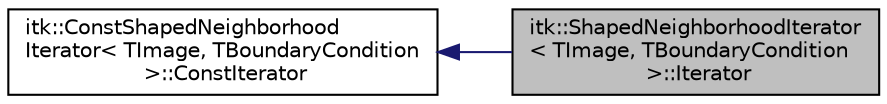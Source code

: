 digraph "itk::ShapedNeighborhoodIterator&lt; TImage, TBoundaryCondition &gt;::Iterator"
{
 // LATEX_PDF_SIZE
  edge [fontname="Helvetica",fontsize="10",labelfontname="Helvetica",labelfontsize="10"];
  node [fontname="Helvetica",fontsize="10",shape=record];
  rankdir="LR";
  Node1 [label="itk::ShapedNeighborhoodIterator\l\< TImage, TBoundaryCondition\l \>::Iterator",height=0.2,width=0.4,color="black", fillcolor="grey75", style="filled", fontcolor="black",tooltip=" "];
  Node2 -> Node1 [dir="back",color="midnightblue",fontsize="10",style="solid",fontname="Helvetica"];
  Node2 [label="itk::ConstShapedNeighborhood\lIterator\< TImage, TBoundaryCondition\l \>::ConstIterator",height=0.2,width=0.4,color="black", fillcolor="white", style="filled",URL="$structitk_1_1ConstShapedNeighborhoodIterator_1_1ConstIterator.html",tooltip=" "];
}
